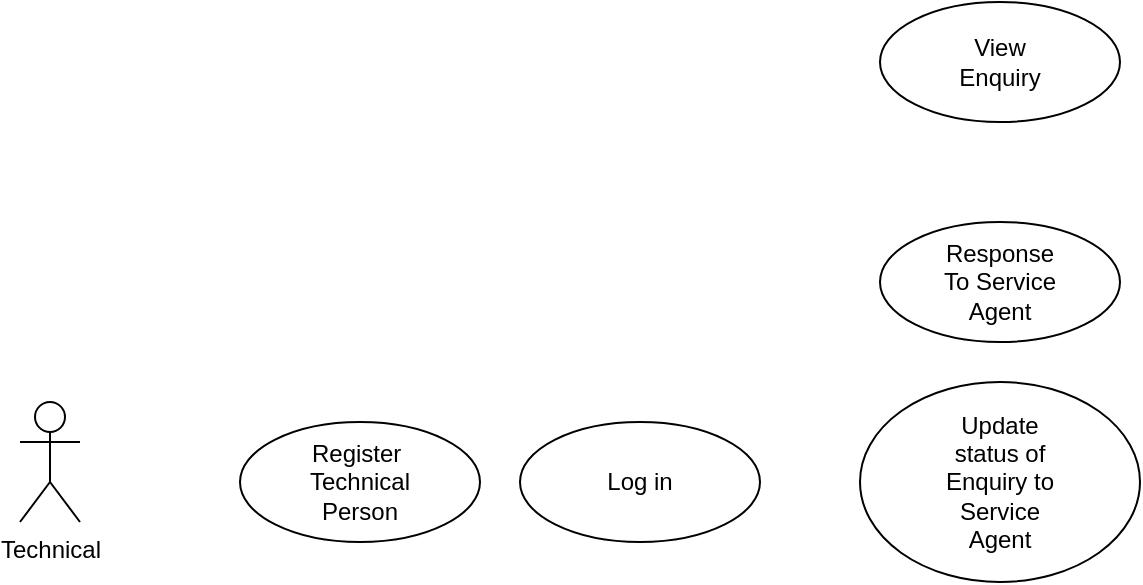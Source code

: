 <mxfile version="21.2.8" type="github">
  <diagram name="Page-1" id="d4ZDFiMwIcMQIwwQMBGA">
    <mxGraphModel dx="1360" dy="775" grid="1" gridSize="10" guides="1" tooltips="1" connect="1" arrows="1" fold="1" page="1" pageScale="1" pageWidth="827" pageHeight="1169" math="0" shadow="0">
      <root>
        <mxCell id="0" />
        <mxCell id="1" parent="0" />
        <mxCell id="c24DYZiNAbTheG2kU5k9-1" value="Technical" style="shape=umlActor;verticalLabelPosition=bottom;verticalAlign=top;html=1;outlineConnect=0;" vertex="1" parent="1">
          <mxGeometry x="70" y="360" width="30" height="60" as="geometry" />
        </mxCell>
        <mxCell id="c24DYZiNAbTheG2kU5k9-2" value="" style="ellipse;whiteSpace=wrap;html=1;" vertex="1" parent="1">
          <mxGeometry x="180" y="370" width="120" height="60" as="geometry" />
        </mxCell>
        <mxCell id="c24DYZiNAbTheG2kU5k9-3" value="Register&amp;nbsp;&lt;br&gt;Technical Person" style="text;html=1;strokeColor=none;fillColor=none;align=center;verticalAlign=middle;whiteSpace=wrap;rounded=0;" vertex="1" parent="1">
          <mxGeometry x="210" y="385" width="60" height="30" as="geometry" />
        </mxCell>
        <mxCell id="c24DYZiNAbTheG2kU5k9-4" value="" style="ellipse;whiteSpace=wrap;html=1;" vertex="1" parent="1">
          <mxGeometry x="320" y="370" width="120" height="60" as="geometry" />
        </mxCell>
        <mxCell id="c24DYZiNAbTheG2kU5k9-5" value="Log in" style="text;html=1;strokeColor=none;fillColor=none;align=center;verticalAlign=middle;whiteSpace=wrap;rounded=0;" vertex="1" parent="1">
          <mxGeometry x="350" y="385" width="60" height="30" as="geometry" />
        </mxCell>
        <mxCell id="c24DYZiNAbTheG2kU5k9-6" value="" style="ellipse;whiteSpace=wrap;html=1;" vertex="1" parent="1">
          <mxGeometry x="500" y="160" width="120" height="60" as="geometry" />
        </mxCell>
        <mxCell id="c24DYZiNAbTheG2kU5k9-7" value="View Enquiry" style="text;html=1;strokeColor=none;fillColor=none;align=center;verticalAlign=middle;whiteSpace=wrap;rounded=0;" vertex="1" parent="1">
          <mxGeometry x="530" y="175" width="60" height="30" as="geometry" />
        </mxCell>
        <mxCell id="c24DYZiNAbTheG2kU5k9-8" value="" style="ellipse;whiteSpace=wrap;html=1;" vertex="1" parent="1">
          <mxGeometry x="500" y="270" width="120" height="60" as="geometry" />
        </mxCell>
        <mxCell id="c24DYZiNAbTheG2kU5k9-9" value="Response To Service Agent" style="text;html=1;strokeColor=none;fillColor=none;align=center;verticalAlign=middle;whiteSpace=wrap;rounded=0;" vertex="1" parent="1">
          <mxGeometry x="530" y="285" width="60" height="30" as="geometry" />
        </mxCell>
        <mxCell id="c24DYZiNAbTheG2kU5k9-10" value="" style="ellipse;whiteSpace=wrap;html=1;" vertex="1" parent="1">
          <mxGeometry x="490" y="350" width="140" height="100" as="geometry" />
        </mxCell>
        <mxCell id="c24DYZiNAbTheG2kU5k9-11" value="Update status of Enquiry to Service Agent" style="text;html=1;strokeColor=none;fillColor=none;align=center;verticalAlign=middle;whiteSpace=wrap;rounded=0;" vertex="1" parent="1">
          <mxGeometry x="530" y="385" width="60" height="30" as="geometry" />
        </mxCell>
      </root>
    </mxGraphModel>
  </diagram>
</mxfile>
